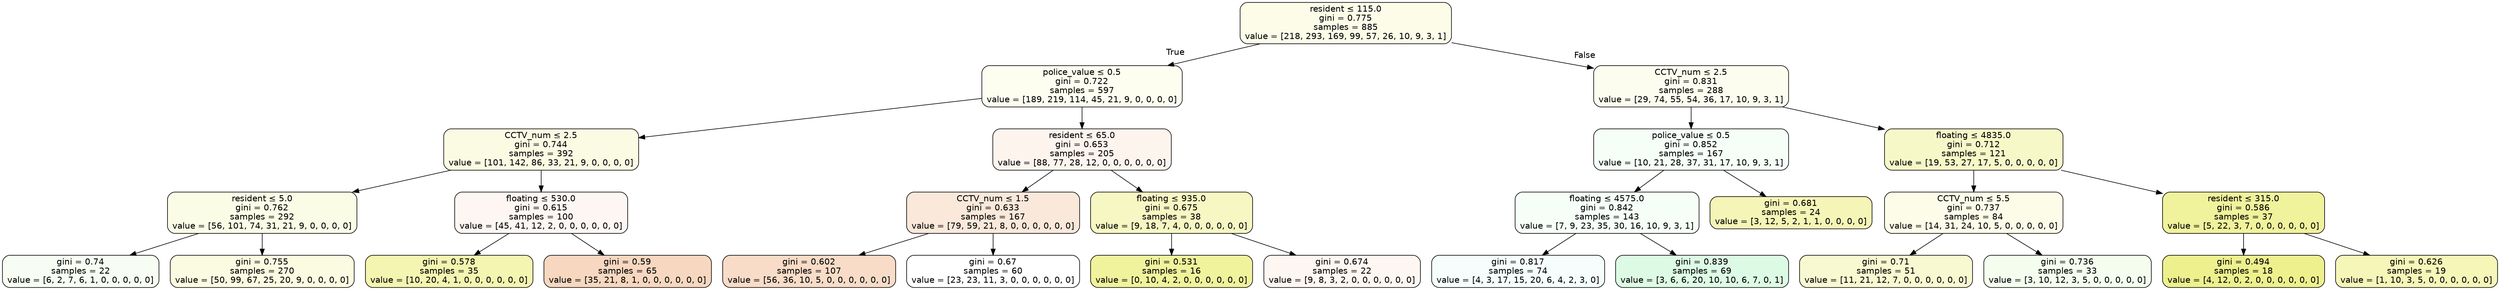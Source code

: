 digraph Tree {
node [shape=box, style="filled, rounded", color="black", fontname=helvetica] ;
edge [fontname=helvetica] ;
0 [label=<resident &le; 115.0<br/>gini = 0.775<br/>samples = 885<br/>value = [218, 293, 169, 99, 57, 26, 10, 9, 3, 1]>, fillcolor="#fcfce9"] ;
1 [label=<police_value &le; 0.5<br/>gini = 0.722<br/>samples = 597<br/>value = [189, 219, 114, 45, 21, 9, 0, 0, 0, 0]>, fillcolor="#fdfdf0"] ;
0 -> 1 [labeldistance=2.5, labelangle=45, headlabel="True"] ;
2 [label=<CCTV_num &le; 2.5<br/>gini = 0.744<br/>samples = 392<br/>value = [101, 142, 86, 33, 21, 9, 0, 0, 0, 0]>, fillcolor="#fbfbe3"] ;
1 -> 2 ;
3 [label=<resident &le; 5.0<br/>gini = 0.762<br/>samples = 292<br/>value = [56, 101, 74, 31, 21, 9, 0, 0, 0, 0]>, fillcolor="#fbfce6"] ;
2 -> 3 ;
4 [label=<gini = 0.74<br/>samples = 22<br/>value = [6, 2, 7, 6, 1, 0, 0, 0, 0, 0]>, fillcolor="#f7fdf3"] ;
3 -> 4 ;
5 [label=<gini = 0.755<br/>samples = 270<br/>value = [50, 99, 67, 25, 20, 9, 0, 0, 0, 0]>, fillcolor="#fafbe0"] ;
3 -> 5 ;
6 [label=<floating &le; 530.0<br/>gini = 0.615<br/>samples = 100<br/>value = [45, 41, 12, 2, 0, 0, 0, 0, 0, 0]>, fillcolor="#fdf6f2"] ;
2 -> 6 ;
7 [label=<gini = 0.578<br/>samples = 35<br/>value = [10, 20, 4, 1, 0, 0, 0, 0, 0, 0]>, fillcolor="#f3f5b0"] ;
6 -> 7 ;
8 [label=<gini = 0.59<br/>samples = 65<br/>value = [35, 21, 8, 1, 0, 0, 0, 0, 0, 0]>, fillcolor="#f7d7c0"] ;
6 -> 8 ;
9 [label=<resident &le; 65.0<br/>gini = 0.653<br/>samples = 205<br/>value = [88, 77, 28, 12, 0, 0, 0, 0, 0, 0]>, fillcolor="#fdf4ee"] ;
1 -> 9 ;
10 [label=<CCTV_num &le; 1.5<br/>gini = 0.633<br/>samples = 167<br/>value = [79, 59, 21, 8, 0, 0, 0, 0, 0, 0]>, fillcolor="#fae8da"] ;
9 -> 10 ;
11 [label=<gini = 0.602<br/>samples = 107<br/>value = [56, 36, 10, 5, 0, 0, 0, 0, 0, 0]>, fillcolor="#f8dcc7"] ;
10 -> 11 ;
12 [label=<gini = 0.67<br/>samples = 60<br/>value = [23, 23, 11, 3, 0, 0, 0, 0, 0, 0]>, fillcolor="#ffffff"] ;
10 -> 12 ;
13 [label=<floating &le; 935.0<br/>gini = 0.675<br/>samples = 38<br/>value = [9, 18, 7, 4, 0, 0, 0, 0, 0, 0]>, fillcolor="#f6f7c2"] ;
9 -> 13 ;
14 [label=<gini = 0.531<br/>samples = 16<br/>value = [0, 10, 4, 2, 0, 0, 0, 0, 0, 0]>, fillcolor="#f0f29c"] ;
13 -> 14 ;
15 [label=<gini = 0.674<br/>samples = 22<br/>value = [9, 8, 3, 2, 0, 0, 0, 0, 0, 0]>, fillcolor="#fdf6f1"] ;
13 -> 15 ;
16 [label=<CCTV_num &le; 2.5<br/>gini = 0.831<br/>samples = 288<br/>value = [29, 74, 55, 54, 36, 17, 10, 9, 3, 1]>, fillcolor="#fdfdef"] ;
0 -> 16 [labeldistance=2.5, labelangle=-45, headlabel="False"] ;
17 [label=<police_value &le; 0.5<br/>gini = 0.852<br/>samples = 167<br/>value = [10, 21, 28, 37, 31, 17, 10, 9, 3, 1]>, fillcolor="#f6fef8"] ;
16 -> 17 ;
18 [label=<floating &le; 4575.0<br/>gini = 0.842<br/>samples = 143<br/>value = [7, 9, 23, 35, 30, 16, 10, 9, 3, 1]>, fillcolor="#f6fef8"] ;
17 -> 18 ;
19 [label=<gini = 0.817<br/>samples = 74<br/>value = [4, 3, 17, 15, 20, 6, 4, 2, 3, 0]>, fillcolor="#f5fefc"] ;
18 -> 19 ;
20 [label=<gini = 0.839<br/>samples = 69<br/>value = [3, 6, 6, 20, 10, 10, 6, 7, 0, 1]>, fillcolor="#ddfbe4"] ;
18 -> 20 ;
21 [label=<gini = 0.681<br/>samples = 24<br/>value = [3, 12, 5, 2, 1, 1, 0, 0, 0, 0]>, fillcolor="#f4f5b6"] ;
17 -> 21 ;
22 [label=<floating &le; 4835.0<br/>gini = 0.712<br/>samples = 121<br/>value = [19, 53, 27, 17, 5, 0, 0, 0, 0, 0]>, fillcolor="#f7f8c8"] ;
16 -> 22 ;
23 [label=<CCTV_num &le; 5.5<br/>gini = 0.737<br/>samples = 84<br/>value = [14, 31, 24, 10, 5, 0, 0, 0, 0, 0]>, fillcolor="#fcfce8"] ;
22 -> 23 ;
24 [label=<gini = 0.71<br/>samples = 51<br/>value = [11, 21, 12, 7, 0, 0, 0, 0, 0, 0]>, fillcolor="#f8f9d1"] ;
23 -> 24 ;
25 [label=<gini = 0.736<br/>samples = 33<br/>value = [3, 10, 12, 3, 5, 0, 0, 0, 0, 0]>, fillcolor="#f4fdee"] ;
23 -> 25 ;
26 [label=<resident &le; 315.0<br/>gini = 0.586<br/>samples = 37<br/>value = [5, 22, 3, 7, 0, 0, 0, 0, 0, 0]>, fillcolor="#f0f29c"] ;
22 -> 26 ;
27 [label=<gini = 0.494<br/>samples = 18<br/>value = [4, 12, 0, 2, 0, 0, 0, 0, 0, 0]>, fillcolor="#eef08e"] ;
26 -> 27 ;
28 [label=<gini = 0.626<br/>samples = 19<br/>value = [1, 10, 3, 5, 0, 0, 0, 0, 0, 0]>, fillcolor="#f5f6b8"] ;
26 -> 28 ;
}